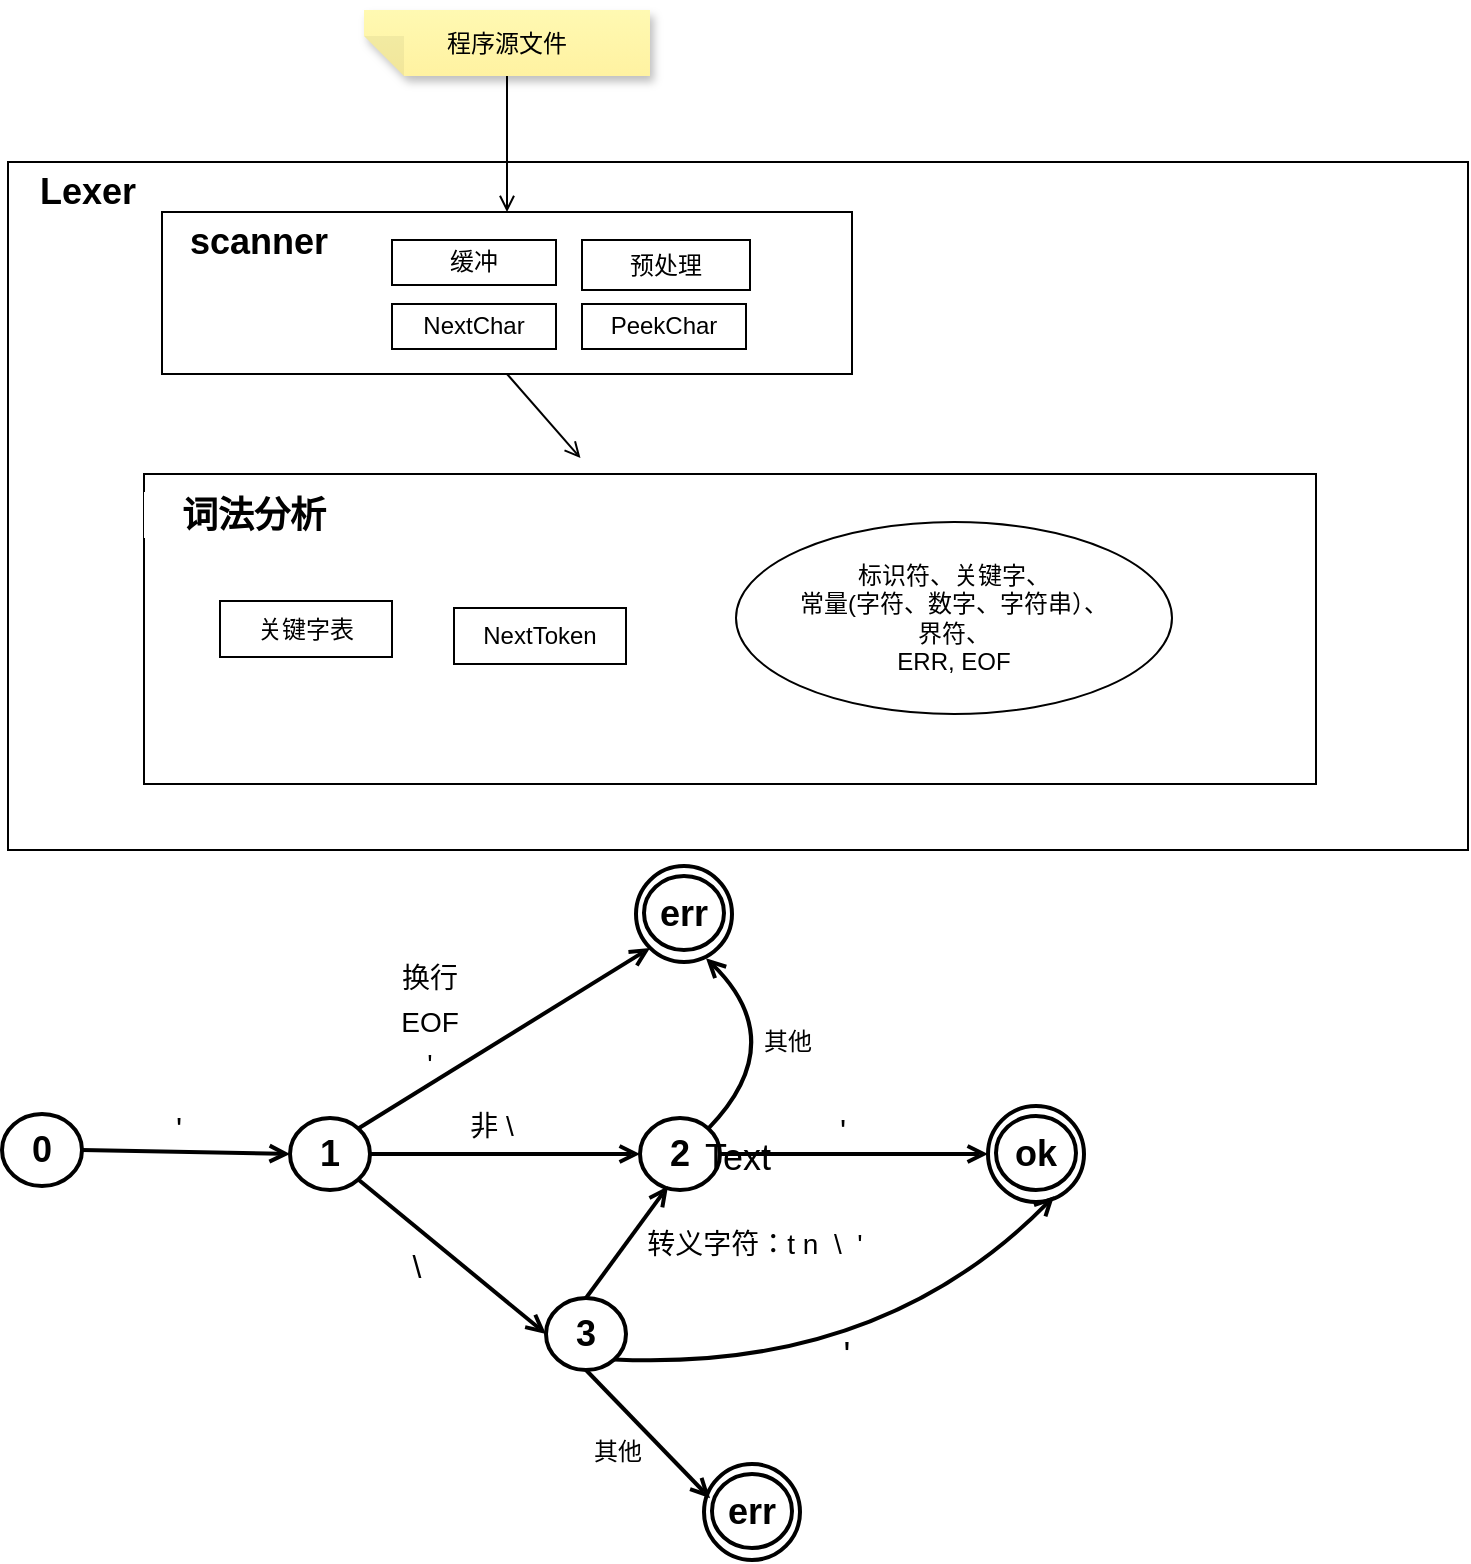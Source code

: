 <mxfile version="21.3.2" type="github">
  <diagram name="第 1 页" id="Ibj0LSlTkFttdvkB4khN">
    <mxGraphModel dx="1675" dy="993" grid="0" gridSize="10" guides="1" tooltips="1" connect="1" arrows="1" fold="1" page="0" pageScale="1" pageWidth="827" pageHeight="1169" math="0" shadow="0">
      <root>
        <mxCell id="0" />
        <mxCell id="1" parent="0" />
        <mxCell id="tmR8ZYnyTiNwy0tVGYZ3-3" value="程序源文件" style="shape=note;whiteSpace=wrap;html=1;backgroundOutline=1;fontColor=#000000;darkOpacity=0.05;fillColor=#FFF9B2;strokeColor=none;fillStyle=solid;direction=west;gradientDirection=north;gradientColor=#FFF2A1;shadow=1;size=20;pointerEvents=1;" parent="1" vertex="1">
          <mxGeometry x="-7" y="-14" width="143" height="33" as="geometry" />
        </mxCell>
        <mxCell id="tmR8ZYnyTiNwy0tVGYZ3-6" value="" style="rounded=0;whiteSpace=wrap;html=1;fontSize=13;" parent="1" vertex="1">
          <mxGeometry x="-185" y="62" width="730" height="344" as="geometry" />
        </mxCell>
        <mxCell id="tmR8ZYnyTiNwy0tVGYZ3-10" value="" style="edgeStyle=none;orthogonalLoop=1;jettySize=auto;html=1;rounded=0;endArrow=open;sourcePerimeterSpacing=8;targetPerimeterSpacing=8;curved=1;exitX=0.5;exitY=0;exitDx=0;exitDy=0;exitPerimeter=0;entryX=0.5;entryY=0;entryDx=0;entryDy=0;fontStyle=1" parent="1" source="tmR8ZYnyTiNwy0tVGYZ3-3" target="tmR8ZYnyTiNwy0tVGYZ3-7" edge="1">
          <mxGeometry width="140" relative="1" as="geometry">
            <mxPoint x="130" y="200" as="sourcePoint" />
            <mxPoint x="270" y="200" as="targetPoint" />
            <Array as="points" />
          </mxGeometry>
        </mxCell>
        <mxCell id="tmR8ZYnyTiNwy0tVGYZ3-11" value="" style="group" parent="1" vertex="1" connectable="0">
          <mxGeometry x="-108" y="87" width="345" height="81" as="geometry" />
        </mxCell>
        <mxCell id="tmR8ZYnyTiNwy0tVGYZ3-7" value="" style="rounded=0;whiteSpace=wrap;html=1;" parent="tmR8ZYnyTiNwy0tVGYZ3-11" vertex="1">
          <mxGeometry width="345" height="81" as="geometry" />
        </mxCell>
        <mxCell id="tmR8ZYnyTiNwy0tVGYZ3-1" value="缓冲" style="rounded=0;whiteSpace=wrap;html=1;" parent="tmR8ZYnyTiNwy0tVGYZ3-11" vertex="1">
          <mxGeometry x="115" y="14" width="82" height="22.5" as="geometry" />
        </mxCell>
        <mxCell id="tmR8ZYnyTiNwy0tVGYZ3-5" value="预处理" style="rounded=0;whiteSpace=wrap;html=1;" parent="tmR8ZYnyTiNwy0tVGYZ3-11" vertex="1">
          <mxGeometry x="210" y="14" width="84" height="25" as="geometry" />
        </mxCell>
        <mxCell id="tmR8ZYnyTiNwy0tVGYZ3-8" value="scanner" style="rounded=0;whiteSpace=wrap;html=1;strokeColor=none;fontSize=18;fontStyle=1" parent="tmR8ZYnyTiNwy0tVGYZ3-11" vertex="1">
          <mxGeometry x="8.5" y="5" width="79" height="19" as="geometry" />
        </mxCell>
        <mxCell id="tmR8ZYnyTiNwy0tVGYZ3-21" value="NextChar" style="rounded=0;whiteSpace=wrap;html=1;" parent="tmR8ZYnyTiNwy0tVGYZ3-11" vertex="1">
          <mxGeometry x="115" y="46" width="82" height="22.5" as="geometry" />
        </mxCell>
        <mxCell id="tmR8ZYnyTiNwy0tVGYZ3-28" value="PeekChar" style="rounded=0;whiteSpace=wrap;html=1;" parent="tmR8ZYnyTiNwy0tVGYZ3-11" vertex="1">
          <mxGeometry x="210" y="46" width="82" height="22.5" as="geometry" />
        </mxCell>
        <mxCell id="tmR8ZYnyTiNwy0tVGYZ3-13" value="" style="rounded=0;whiteSpace=wrap;html=1;" parent="1" vertex="1">
          <mxGeometry x="-117" y="218" width="586" height="155" as="geometry" />
        </mxCell>
        <mxCell id="tmR8ZYnyTiNwy0tVGYZ3-15" value="&lt;b&gt;&lt;font style=&quot;font-size: 18px;&quot;&gt;Lexer&lt;/font&gt;&lt;/b&gt;" style="text;strokeColor=none;fillColor=none;html=1;align=center;verticalAlign=middle;whiteSpace=wrap;rounded=0;" parent="1" vertex="1">
          <mxGeometry x="-175" y="62" width="60" height="30" as="geometry" />
        </mxCell>
        <mxCell id="tmR8ZYnyTiNwy0tVGYZ3-17" value="" style="edgeStyle=none;orthogonalLoop=1;jettySize=auto;html=1;rounded=0;endArrow=open;sourcePerimeterSpacing=8;targetPerimeterSpacing=8;curved=1;exitX=0.5;exitY=1;exitDx=0;exitDy=0;fontStyle=1" parent="1" source="tmR8ZYnyTiNwy0tVGYZ3-7" target="tmR8ZYnyTiNwy0tVGYZ3-13" edge="1">
          <mxGeometry width="140" relative="1" as="geometry">
            <mxPoint x="75" y="29" as="sourcePoint" />
            <mxPoint x="75" y="97" as="targetPoint" />
            <Array as="points" />
          </mxGeometry>
        </mxCell>
        <mxCell id="tmR8ZYnyTiNwy0tVGYZ3-18" value="&lt;meta charset=&quot;utf-8&quot; style=&quot;font-size: 18px;&quot;&gt;&lt;span style=&quot;color: rgb(0, 0, 0); font-family: Helvetica; font-size: 18px; font-style: normal; font-variant-ligatures: normal; font-variant-caps: normal; letter-spacing: normal; orphans: 2; text-align: center; text-indent: 0px; text-transform: none; widows: 2; word-spacing: 0px; -webkit-text-stroke-width: 0px; background-color: rgb(255, 255, 255); text-decoration-thickness: initial; text-decoration-style: initial; text-decoration-color: initial; float: none; display: inline !important;&quot;&gt;词法分析&lt;/span&gt;" style="rounded=0;whiteSpace=wrap;html=1;fontStyle=1;fontSize=18;strokeColor=none;" parent="1" vertex="1">
          <mxGeometry x="-117" y="227" width="110" height="23" as="geometry" />
        </mxCell>
        <mxCell id="tmR8ZYnyTiNwy0tVGYZ3-19" value="关键字表" style="rounded=0;whiteSpace=wrap;html=1;" parent="1" vertex="1">
          <mxGeometry x="-79" y="281.5" width="86" height="28" as="geometry" />
        </mxCell>
        <mxCell id="tmR8ZYnyTiNwy0tVGYZ3-20" value="NextToken" style="rounded=0;whiteSpace=wrap;html=1;" parent="1" vertex="1">
          <mxGeometry x="38" y="285" width="86" height="28" as="geometry" />
        </mxCell>
        <mxCell id="tmR8ZYnyTiNwy0tVGYZ3-36" value="标识符、关键字、&lt;br&gt;常量(字符、数字、字符串）、&lt;br&gt;界符、&lt;br&gt;ERR, EOF" style="ellipse;whiteSpace=wrap;html=1;" parent="1" vertex="1">
          <mxGeometry x="179" y="242" width="218" height="96" as="geometry" />
        </mxCell>
        <mxCell id="soHzSiTQTWREME-9kliO-5" value="&lt;b&gt;1&lt;/b&gt;" style="ellipse;whiteSpace=wrap;html=1;fontSize=18;strokeWidth=2;overflow=visible;strokeOpacity=100;fillOpacity=100;portConstraintRotation=0;snapToPoint=0;fixDash=0;autosize=0;" vertex="1" parent="1">
          <mxGeometry x="-44" y="540" width="40" height="36" as="geometry" />
        </mxCell>
        <mxCell id="soHzSiTQTWREME-9kliO-6" value="&lt;b&gt;2&lt;br&gt;&lt;/b&gt;" style="ellipse;whiteSpace=wrap;html=1;fontSize=18;strokeWidth=2;overflow=visible;strokeOpacity=100;fillOpacity=100;portConstraintRotation=0;snapToPoint=0;fixDash=0;autosize=0;" vertex="1" parent="1">
          <mxGeometry x="131" y="540" width="40" height="36" as="geometry" />
        </mxCell>
        <mxCell id="soHzSiTQTWREME-9kliO-7" value="&lt;b style=&quot;font-size: 18px;&quot;&gt;0&lt;/b&gt;" style="ellipse;whiteSpace=wrap;html=1;fontSize=18;strokeWidth=2;overflow=visible;strokeOpacity=100;fillOpacity=100;portConstraintRotation=0;snapToPoint=0;fixDash=0;autosize=0;" vertex="1" parent="1">
          <mxGeometry x="-188" y="538" width="40" height="36" as="geometry" />
        </mxCell>
        <mxCell id="soHzSiTQTWREME-9kliO-8" value="" style="edgeStyle=none;orthogonalLoop=1;jettySize=auto;html=1;rounded=0;fontFamily=Helvetica;fontSize=18;fontColor=default;endArrow=open;sourcePerimeterSpacing=8;targetPerimeterSpacing=8;curved=1;strokeWidth=2;exitX=1;exitY=0.5;exitDx=0;exitDy=0;entryX=0;entryY=0.5;entryDx=0;entryDy=0;" edge="1" parent="1" source="soHzSiTQTWREME-9kliO-7" target="soHzSiTQTWREME-9kliO-5">
          <mxGeometry width="140" relative="1" as="geometry">
            <mxPoint x="97" y="652" as="sourcePoint" />
            <mxPoint x="193" y="652" as="targetPoint" />
            <Array as="points" />
          </mxGeometry>
        </mxCell>
        <mxCell id="soHzSiTQTWREME-9kliO-13" value="&#39;" style="edgeLabel;html=1;align=center;verticalAlign=middle;resizable=0;points=[];fontSize=16;fontFamily=Helvetica;fontColor=default;fontStyle=0" vertex="1" connectable="0" parent="soHzSiTQTWREME-9kliO-8">
          <mxGeometry x="-0.156" y="5" relative="1" as="geometry">
            <mxPoint x="4" y="-7" as="offset" />
          </mxGeometry>
        </mxCell>
        <mxCell id="soHzSiTQTWREME-9kliO-15" value="" style="edgeStyle=none;orthogonalLoop=1;jettySize=auto;html=1;rounded=0;labelBackgroundColor=default;strokeColor=default;strokeWidth=2;fontFamily=Helvetica;fontSize=18;fontColor=default;endArrow=open;sourcePerimeterSpacing=8;targetPerimeterSpacing=8;shape=connector;curved=1;exitX=1;exitY=0.5;exitDx=0;exitDy=0;entryX=0;entryY=0.5;entryDx=0;entryDy=0;" edge="1" parent="1" source="soHzSiTQTWREME-9kliO-5" target="soHzSiTQTWREME-9kliO-6">
          <mxGeometry width="140" relative="1" as="geometry">
            <mxPoint x="110" y="571" as="sourcePoint" />
            <mxPoint x="250" y="571" as="targetPoint" />
            <Array as="points" />
          </mxGeometry>
        </mxCell>
        <mxCell id="soHzSiTQTWREME-9kliO-16" value="&lt;font style=&quot;font-size: 14px;&quot;&gt;非 \&lt;/font&gt;" style="text;strokeColor=none;fillColor=none;html=1;align=center;verticalAlign=middle;whiteSpace=wrap;rounded=0;fontSize=18;fontFamily=Helvetica;fontColor=default;fontStyle=0" vertex="1" parent="1">
          <mxGeometry x="32" y="530" width="50" height="25" as="geometry" />
        </mxCell>
        <mxCell id="soHzSiTQTWREME-9kliO-22" value="" style="group" vertex="1" connectable="0" parent="1">
          <mxGeometry x="305" y="534" width="48" height="48" as="geometry" />
        </mxCell>
        <mxCell id="soHzSiTQTWREME-9kliO-19" value="" style="ellipse;whiteSpace=wrap;html=1;strokeColor=default;strokeWidth=2;fontFamily=Helvetica;fontSize=18;fontColor=default;fillColor=default;" vertex="1" parent="soHzSiTQTWREME-9kliO-22">
          <mxGeometry width="48" height="48" as="geometry" />
        </mxCell>
        <mxCell id="soHzSiTQTWREME-9kliO-18" value="&lt;b&gt;ok&lt;br&gt;&lt;/b&gt;" style="ellipse;whiteSpace=wrap;html=1;fontSize=18;strokeWidth=2;overflow=visible;strokeOpacity=100;fillOpacity=100;portConstraintRotation=0;snapToPoint=0;fixDash=0;autosize=0;shadow=0;" vertex="1" parent="soHzSiTQTWREME-9kliO-22">
          <mxGeometry x="4" y="5" width="40" height="37" as="geometry" />
        </mxCell>
        <mxCell id="soHzSiTQTWREME-9kliO-23" value="" style="edgeStyle=none;orthogonalLoop=1;jettySize=auto;html=1;rounded=0;labelBackgroundColor=default;strokeColor=default;strokeWidth=2;fontFamily=Helvetica;fontSize=18;fontColor=default;endArrow=open;sourcePerimeterSpacing=8;targetPerimeterSpacing=8;shape=connector;curved=1;exitX=1;exitY=0.5;exitDx=0;exitDy=0;entryX=0;entryY=0.5;entryDx=0;entryDy=0;" edge="1" parent="1" source="soHzSiTQTWREME-9kliO-6" target="soHzSiTQTWREME-9kliO-19">
          <mxGeometry width="140" relative="1" as="geometry">
            <mxPoint x="110" y="501" as="sourcePoint" />
            <mxPoint x="250" y="501" as="targetPoint" />
            <Array as="points" />
          </mxGeometry>
        </mxCell>
        <mxCell id="soHzSiTQTWREME-9kliO-24" value="&#39;" style="edgeLabel;html=1;align=center;verticalAlign=middle;resizable=0;points=[];fontSize=16;fontFamily=Helvetica;fontColor=default;fontStyle=0" vertex="1" connectable="0" parent="1">
          <mxGeometry x="-89.912" y="550.847" as="geometry">
            <mxPoint x="322" y="-5" as="offset" />
          </mxGeometry>
        </mxCell>
        <mxCell id="soHzSiTQTWREME-9kliO-26" value="" style="group" vertex="1" connectable="0" parent="1">
          <mxGeometry x="129" y="414" width="48" height="48" as="geometry" />
        </mxCell>
        <mxCell id="soHzSiTQTWREME-9kliO-27" value="" style="ellipse;whiteSpace=wrap;html=1;strokeColor=default;strokeWidth=2;fontFamily=Helvetica;fontSize=18;fontColor=default;fillColor=default;" vertex="1" parent="soHzSiTQTWREME-9kliO-26">
          <mxGeometry width="48" height="48" as="geometry" />
        </mxCell>
        <mxCell id="soHzSiTQTWREME-9kliO-28" value="&lt;b&gt;err&lt;br&gt;&lt;/b&gt;" style="ellipse;whiteSpace=wrap;html=1;fontSize=18;strokeWidth=2;overflow=visible;strokeOpacity=100;fillOpacity=100;portConstraintRotation=0;snapToPoint=0;fixDash=0;autosize=0;shadow=0;" vertex="1" parent="soHzSiTQTWREME-9kliO-26">
          <mxGeometry x="4" y="5" width="40" height="37" as="geometry" />
        </mxCell>
        <mxCell id="soHzSiTQTWREME-9kliO-30" value="" style="edgeStyle=none;orthogonalLoop=1;jettySize=auto;html=1;rounded=0;labelBackgroundColor=default;strokeColor=default;strokeWidth=2;fontFamily=Helvetica;fontSize=18;fontColor=default;endArrow=open;sourcePerimeterSpacing=8;targetPerimeterSpacing=8;shape=connector;curved=1;exitX=1;exitY=0;exitDx=0;exitDy=0;entryX=0;entryY=1;entryDx=0;entryDy=0;" edge="1" parent="1" source="soHzSiTQTWREME-9kliO-5" target="soHzSiTQTWREME-9kliO-27">
          <mxGeometry width="140" relative="1" as="geometry">
            <mxPoint x="110" y="501" as="sourcePoint" />
            <mxPoint x="250" y="501" as="targetPoint" />
            <Array as="points" />
          </mxGeometry>
        </mxCell>
        <mxCell id="soHzSiTQTWREME-9kliO-31" value="&lt;span style=&quot;font-size: 14px;&quot;&gt;&lt;span&gt;换行&lt;br&gt;EOF&lt;br&gt;&#39;&lt;/span&gt;&lt;/span&gt;" style="text;strokeColor=none;fillColor=none;html=1;align=center;verticalAlign=middle;whiteSpace=wrap;rounded=0;fontSize=18;fontFamily=Helvetica;fontColor=default;fontStyle=0" vertex="1" parent="1">
          <mxGeometry x="-7" y="478" width="66" height="25" as="geometry" />
        </mxCell>
        <mxCell id="soHzSiTQTWREME-9kliO-33" value="&lt;b&gt;3&lt;br&gt;&lt;/b&gt;" style="ellipse;whiteSpace=wrap;html=1;fontSize=18;strokeWidth=2;overflow=visible;strokeOpacity=100;fillOpacity=100;portConstraintRotation=0;snapToPoint=0;fixDash=0;autosize=0;" vertex="1" parent="1">
          <mxGeometry x="84" y="630" width="40" height="36" as="geometry" />
        </mxCell>
        <mxCell id="soHzSiTQTWREME-9kliO-34" value="" style="edgeStyle=none;orthogonalLoop=1;jettySize=auto;html=1;rounded=0;labelBackgroundColor=default;strokeColor=default;strokeWidth=2;fontFamily=Helvetica;fontSize=18;fontColor=default;endArrow=open;sourcePerimeterSpacing=8;targetPerimeterSpacing=8;shape=connector;curved=1;exitX=1;exitY=1;exitDx=0;exitDy=0;entryX=0;entryY=0.5;entryDx=0;entryDy=0;" edge="1" parent="1" source="soHzSiTQTWREME-9kliO-5" target="soHzSiTQTWREME-9kliO-33">
          <mxGeometry width="140" relative="1" as="geometry">
            <mxPoint x="110" y="501" as="sourcePoint" />
            <mxPoint x="250" y="501" as="targetPoint" />
            <Array as="points" />
          </mxGeometry>
        </mxCell>
        <mxCell id="soHzSiTQTWREME-9kliO-36" value="\" style="edgeLabel;html=1;align=center;verticalAlign=middle;resizable=0;points=[];fontSize=16;fontFamily=Helvetica;fontColor=default;fontStyle=0" vertex="1" connectable="0" parent="1">
          <mxGeometry x="-89.912" y="554.847" as="geometry">
            <mxPoint x="109" y="59" as="offset" />
          </mxGeometry>
        </mxCell>
        <mxCell id="soHzSiTQTWREME-9kliO-37" value="" style="edgeStyle=none;orthogonalLoop=1;jettySize=auto;html=1;rounded=0;labelBackgroundColor=default;strokeColor=default;strokeWidth=2;fontFamily=Helvetica;fontSize=18;fontColor=default;endArrow=open;sourcePerimeterSpacing=8;targetPerimeterSpacing=8;shape=connector;curved=1;exitX=0.5;exitY=0;exitDx=0;exitDy=0;entryX=0.35;entryY=0.947;entryDx=0;entryDy=0;entryPerimeter=0;" edge="1" parent="1" source="soHzSiTQTWREME-9kliO-33" target="soHzSiTQTWREME-9kliO-6">
          <mxGeometry width="140" relative="1" as="geometry">
            <mxPoint x="110" y="560" as="sourcePoint" />
            <mxPoint x="250" y="560" as="targetPoint" />
            <Array as="points" />
          </mxGeometry>
        </mxCell>
        <mxCell id="soHzSiTQTWREME-9kliO-38" value="&lt;span style=&quot;font-size: 14px;&quot;&gt;转义字符：t n&amp;nbsp; \&amp;nbsp; &#39;&lt;/span&gt;" style="text;strokeColor=none;fillColor=none;html=1;align=center;verticalAlign=middle;whiteSpace=wrap;rounded=0;fontSize=18;fontFamily=Helvetica;fontColor=default;fontStyle=0" vertex="1" parent="1">
          <mxGeometry x="127" y="588" width="123" height="27" as="geometry" />
        </mxCell>
        <mxCell id="soHzSiTQTWREME-9kliO-39" value="" style="edgeStyle=none;orthogonalLoop=1;jettySize=auto;html=1;rounded=0;labelBackgroundColor=default;strokeColor=default;strokeWidth=2;fontFamily=Helvetica;fontSize=18;fontColor=default;endArrow=open;sourcePerimeterSpacing=8;targetPerimeterSpacing=8;shape=connector;curved=1;exitX=1;exitY=1;exitDx=0;exitDy=0;entryX=0.688;entryY=0.939;entryDx=0;entryDy=0;entryPerimeter=0;" edge="1" parent="1" source="soHzSiTQTWREME-9kliO-33" target="soHzSiTQTWREME-9kliO-19">
          <mxGeometry width="140" relative="1" as="geometry">
            <mxPoint x="110" y="560" as="sourcePoint" />
            <mxPoint x="250" y="560" as="targetPoint" />
            <Array as="points">
              <mxPoint x="252" y="667" />
            </Array>
          </mxGeometry>
        </mxCell>
        <mxCell id="soHzSiTQTWREME-9kliO-43" value="&#39;" style="text;strokeColor=none;fillColor=none;html=1;align=center;verticalAlign=middle;whiteSpace=wrap;rounded=0;fontSize=18;fontFamily=Helvetica;fontColor=default;fontStyle=0" vertex="1" parent="1">
          <mxGeometry x="218" y="652" width="33" height="14" as="geometry" />
        </mxCell>
        <mxCell id="soHzSiTQTWREME-9kliO-44" value="" style="edgeStyle=none;orthogonalLoop=1;jettySize=auto;html=1;rounded=0;labelBackgroundColor=default;strokeColor=default;strokeWidth=2;fontFamily=Helvetica;fontSize=18;fontColor=default;endArrow=open;sourcePerimeterSpacing=8;targetPerimeterSpacing=8;shape=connector;curved=1;entryX=0.729;entryY=0.96;entryDx=0;entryDy=0;exitX=1;exitY=0;exitDx=0;exitDy=0;entryPerimeter=0;" edge="1" parent="1" source="soHzSiTQTWREME-9kliO-6" target="soHzSiTQTWREME-9kliO-27">
          <mxGeometry width="140" relative="1" as="geometry">
            <mxPoint x="110" y="560" as="sourcePoint" />
            <mxPoint x="250" y="560" as="targetPoint" />
            <Array as="points">
              <mxPoint x="207" y="502" />
            </Array>
          </mxGeometry>
        </mxCell>
        <mxCell id="soHzSiTQTWREME-9kliO-45" value="其他" style="text;strokeColor=none;fillColor=none;html=1;align=center;verticalAlign=middle;whiteSpace=wrap;rounded=0;fontSize=12;fontFamily=Helvetica;fontColor=default;" vertex="1" parent="1">
          <mxGeometry x="175" y="487" width="60" height="30" as="geometry" />
        </mxCell>
        <mxCell id="soHzSiTQTWREME-9kliO-47" value="Text" style="text;strokeColor=none;fillColor=none;html=1;align=center;verticalAlign=middle;whiteSpace=wrap;rounded=0;fontSize=18;fontFamily=Helvetica;fontColor=default;" vertex="1" parent="1">
          <mxGeometry x="150" y="545" width="60" height="30" as="geometry" />
        </mxCell>
        <mxCell id="soHzSiTQTWREME-9kliO-50" value="" style="group" vertex="1" connectable="0" parent="1">
          <mxGeometry x="163" y="713" width="48" height="48" as="geometry" />
        </mxCell>
        <mxCell id="soHzSiTQTWREME-9kliO-51" value="" style="ellipse;whiteSpace=wrap;html=1;strokeColor=default;strokeWidth=2;fontFamily=Helvetica;fontSize=18;fontColor=default;fillColor=default;" vertex="1" parent="soHzSiTQTWREME-9kliO-50">
          <mxGeometry width="48" height="48" as="geometry" />
        </mxCell>
        <mxCell id="soHzSiTQTWREME-9kliO-52" value="&lt;b&gt;err&lt;br&gt;&lt;/b&gt;" style="ellipse;whiteSpace=wrap;html=1;fontSize=18;strokeWidth=2;overflow=visible;strokeOpacity=100;fillOpacity=100;portConstraintRotation=0;snapToPoint=0;fixDash=0;autosize=0;shadow=0;" vertex="1" parent="soHzSiTQTWREME-9kliO-50">
          <mxGeometry x="4" y="5" width="40" height="37" as="geometry" />
        </mxCell>
        <mxCell id="soHzSiTQTWREME-9kliO-53" value="" style="edgeStyle=none;orthogonalLoop=1;jettySize=auto;html=1;rounded=0;labelBackgroundColor=default;strokeColor=default;strokeWidth=2;fontFamily=Helvetica;fontSize=18;fontColor=default;endArrow=open;sourcePerimeterSpacing=8;targetPerimeterSpacing=8;shape=connector;curved=1;exitX=0.5;exitY=1;exitDx=0;exitDy=0;entryX=0.063;entryY=0.356;entryDx=0;entryDy=0;entryPerimeter=0;" edge="1" parent="1" source="soHzSiTQTWREME-9kliO-33" target="soHzSiTQTWREME-9kliO-51">
          <mxGeometry width="140" relative="1" as="geometry">
            <mxPoint x="110" y="560" as="sourcePoint" />
            <mxPoint x="250" y="560" as="targetPoint" />
            <Array as="points" />
          </mxGeometry>
        </mxCell>
        <mxCell id="soHzSiTQTWREME-9kliO-54" value="其他" style="text;strokeColor=none;fillColor=none;html=1;align=center;verticalAlign=middle;whiteSpace=wrap;rounded=0;fontSize=12;fontFamily=Helvetica;fontColor=default;" vertex="1" parent="1">
          <mxGeometry x="90" y="692" width="60" height="30" as="geometry" />
        </mxCell>
      </root>
    </mxGraphModel>
  </diagram>
</mxfile>
